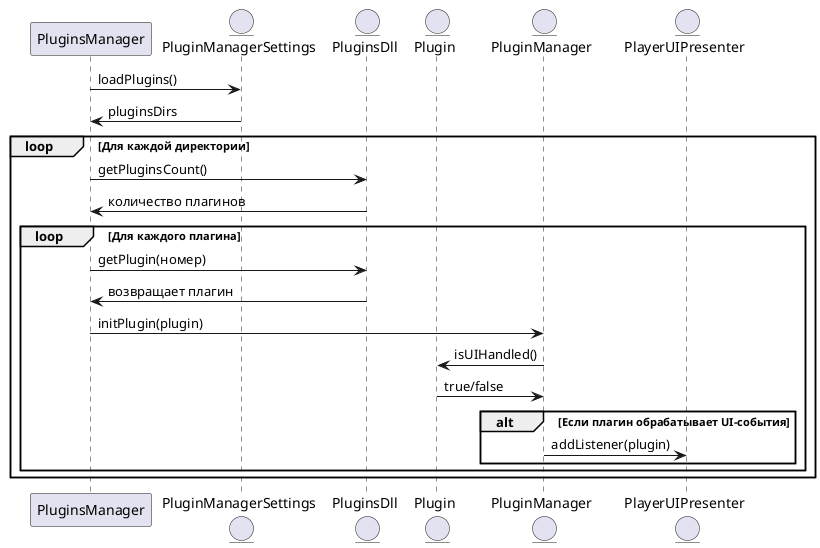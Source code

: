 @startuml
participant PluginsManager
entity PluginManagerSettings
entity PluginsDll
entity Plugin
entity PluginManager
entity PlayerUIPresenter

' Менеджер подключаемых модулей получает сообщение для загрузки плагинов
PluginsManager -> PluginManagerSettings : loadPlugins()

' Получение пути к директории с плагинами
PluginManagerSettings -> PluginsManager : pluginsDirs

' Цикл по всем директориям с плагинами
loop Для каждой директории
    PluginsManager -> PluginsDll : getPluginsCount()
    PluginsDll -> PluginsManager : количество плагинов

    loop Для каждого плагина
        PluginsManager -> PluginsDll : getPlugin(номер)
        PluginsDll -> PluginsManager : возвращает плагин

        ' Инициализация плагина
        PluginsManager -> PluginManager : initPlugin(plugin)
        
        ' Проверка, обрабатывает ли плагин UI-события
        PluginManager -> Plugin : isUIHandled()
        Plugin -> PluginManager : true/false

        alt Если плагин обрабатывает UI-события
            PluginManager -> PlayerUIPresenter : addListener(plugin)
        end
    end
end
@enduml
